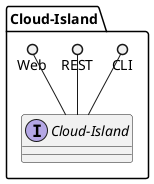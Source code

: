 @startuml

package "Cloud-Island" {
    interface "Cloud-Island" {

    }
    CLI ()-- "Cloud-Island"
    REST ()-- "Cloud-Island"
    Web ()-- "Cloud-Island"

}


@enduml
